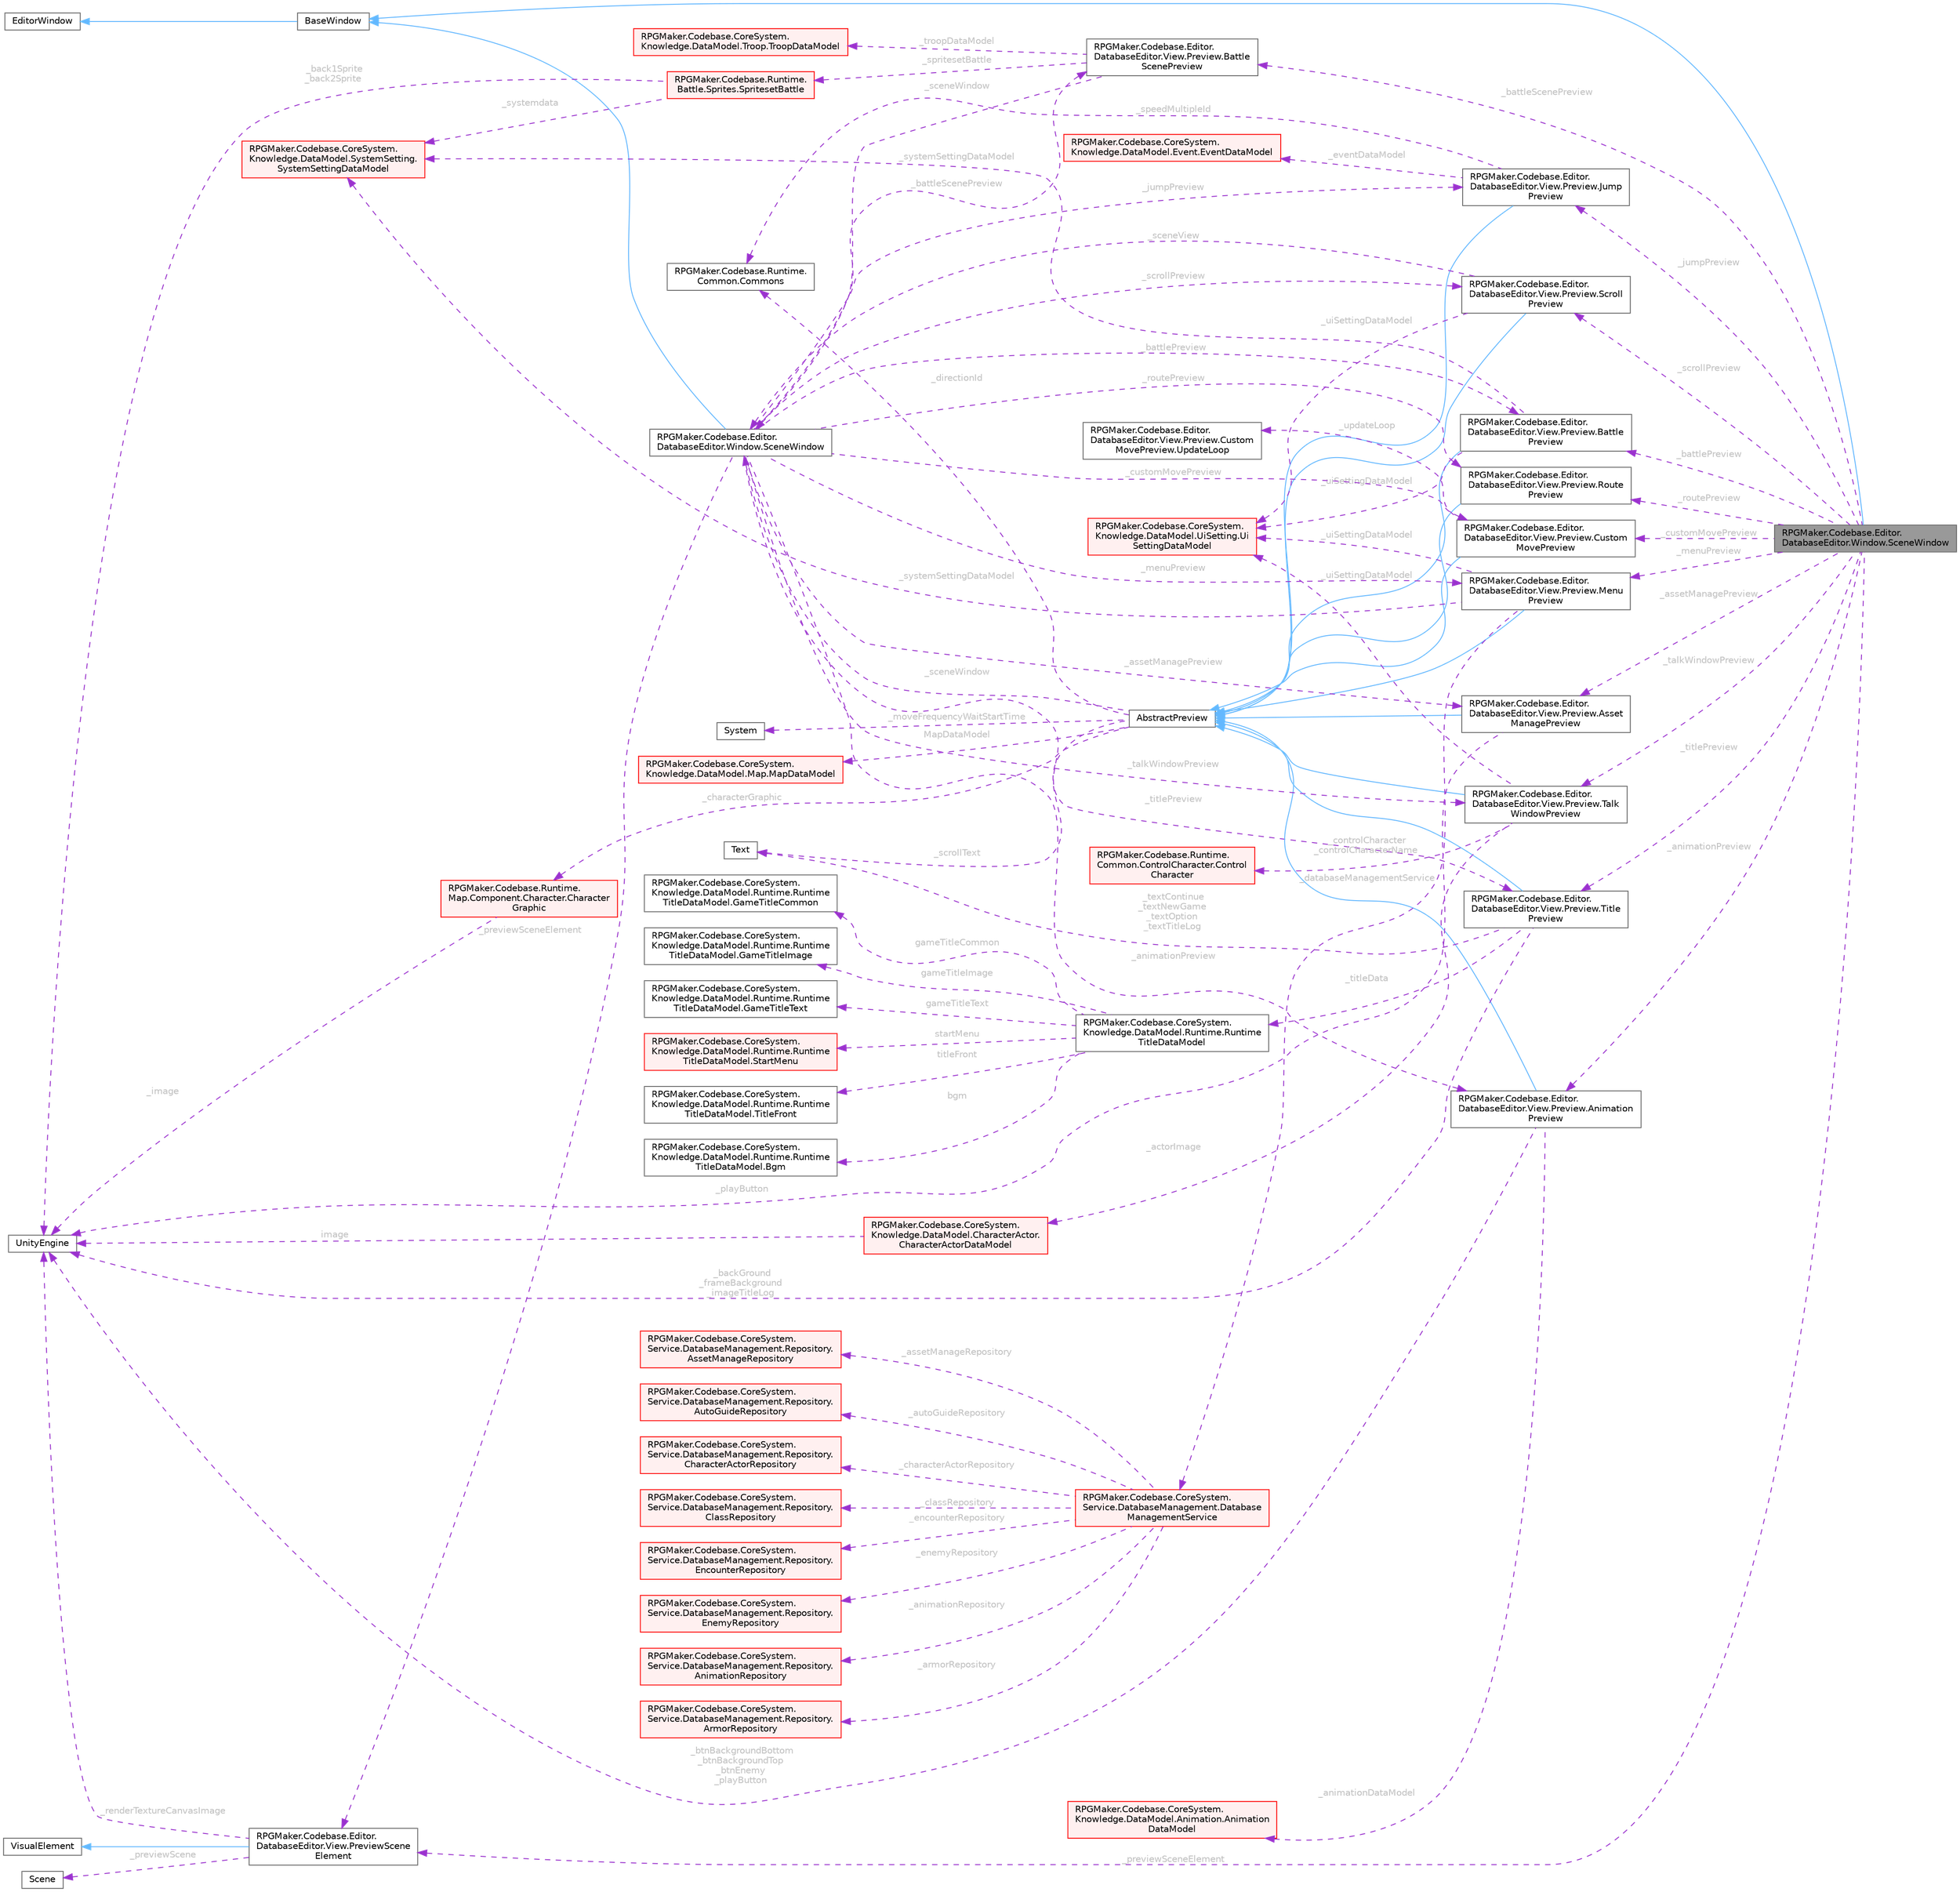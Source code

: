 digraph "RPGMaker.Codebase.Editor.DatabaseEditor.Window.SceneWindow"
{
 // LATEX_PDF_SIZE
  bgcolor="transparent";
  edge [fontname=Helvetica,fontsize=10,labelfontname=Helvetica,labelfontsize=10];
  node [fontname=Helvetica,fontsize=10,shape=box,height=0.2,width=0.4];
  rankdir="LR";
  Node1 [id="Node000001",label="RPGMaker.Codebase.Editor.\lDatabaseEditor.Window.SceneWindow",height=0.2,width=0.4,color="gray40", fillcolor="grey60", style="filled", fontcolor="black",tooltip="データベースエディター用シーンウィンドウ."];
  Node2 -> Node1 [id="edge1_Node000001_Node000002",dir="back",color="steelblue1",style="solid",tooltip=" "];
  Node2 [id="Node000002",label="BaseWindow",height=0.2,width=0.4,color="gray40", fillcolor="white", style="filled",URL="$de/d8f/class_r_p_g_maker_1_1_codebase_1_1_editor_1_1_common_1_1_base_window.html",tooltip="メニュー、ヒエラルキー、シーン、インスペクターウィンドウの基底抽象クラス."];
  Node3 -> Node2 [id="edge2_Node000002_Node000003",dir="back",color="steelblue1",style="solid",tooltip=" "];
  Node3 [id="Node000003",label="EditorWindow",height=0.2,width=0.4,color="gray40", fillcolor="white", style="filled",tooltip=" "];
  Node4 -> Node1 [id="edge3_Node000001_Node000004",dir="back",color="darkorchid3",style="dashed",tooltip=" ",label=" _titlePreview",fontcolor="grey" ];
  Node4 [id="Node000004",label="RPGMaker.Codebase.Editor.\lDatabaseEditor.View.Preview.Title\lPreview",height=0.2,width=0.4,color="gray40", fillcolor="white", style="filled",URL="$df/d87/class_r_p_g_maker_1_1_codebase_1_1_editor_1_1_database_editor_1_1_view_1_1_preview_1_1_title_preview.html",tooltip="タイトル用のプレビュー"];
  Node5 -> Node4 [id="edge4_Node000004_Node000005",dir="back",color="steelblue1",style="solid",tooltip=" "];
  Node5 [id="Node000005",label="AbstractPreview",height=0.2,width=0.4,color="gray40", fillcolor="white", style="filled",URL="$d3/dfd/class_r_p_g_maker_1_1_codebase_1_1_editor_1_1_database_editor_1_1_view_1_1_preview_1_1_abstract_preview.html",tooltip=" "];
  Node6 -> Node5 [id="edge5_Node000005_Node000006",dir="back",color="darkorchid3",style="dashed",tooltip=" ",label=" _characterGraphic",fontcolor="grey" ];
  Node6 [id="Node000006",label="RPGMaker.Codebase.Runtime.\lMap.Component.Character.Character\lGraphic",height=0.2,width=0.4,color="red", fillcolor="#FFF0F0", style="filled",URL="$da/d44/class_r_p_g_maker_1_1_codebase_1_1_runtime_1_1_map_1_1_component_1_1_character_1_1_character_graphic.html",tooltip="キャラクター・グラフィック"];
  Node9 -> Node6 [id="edge6_Node000006_Node000009",dir="back",color="darkorchid3",style="dashed",tooltip=" ",label=" _image",fontcolor="grey" ];
  Node9 [id="Node000009",label="UnityEngine",height=0.2,width=0.4,color="gray40", fillcolor="white", style="filled",tooltip=" "];
  Node10 -> Node5 [id="edge7_Node000005_Node000010",dir="back",color="darkorchid3",style="dashed",tooltip=" ",label=" _sceneWindow",fontcolor="grey" ];
  Node10 [id="Node000010",label="RPGMaker.Codebase.Editor.\lDatabaseEditor.Window.SceneWindow",height=0.2,width=0.4,color="gray40", fillcolor="white", style="filled",URL="$de/d38/class_r_p_g_maker_1_1_codebase_1_1_editor_1_1_database_editor_1_1_window_1_1_scene_window.html",tooltip="データベースエディター用シーンウィンドウ."];
  Node2 -> Node10 [id="edge8_Node000010_Node000002",dir="back",color="steelblue1",style="solid",tooltip=" "];
  Node4 -> Node10 [id="edge9_Node000010_Node000004",dir="back",color="darkorchid3",style="dashed",tooltip=" ",label=" _titlePreview",fontcolor="grey" ];
  Node11 -> Node10 [id="edge10_Node000010_Node000011",dir="back",color="darkorchid3",style="dashed",tooltip=" ",label=" _assetManagePreview",fontcolor="grey" ];
  Node11 [id="Node000011",label="RPGMaker.Codebase.Editor.\lDatabaseEditor.View.Preview.Asset\lManagePreview",height=0.2,width=0.4,color="gray40", fillcolor="white", style="filled",URL="$d1/d66/class_r_p_g_maker_1_1_codebase_1_1_editor_1_1_database_editor_1_1_view_1_1_preview_1_1_asset_manage_preview.html",tooltip=" "];
  Node5 -> Node11 [id="edge11_Node000011_Node000005",dir="back",color="steelblue1",style="solid",tooltip=" "];
  Node9 -> Node11 [id="edge12_Node000011_Node000009",dir="back",color="darkorchid3",style="dashed",tooltip=" ",label=" _playButton",fontcolor="grey" ];
  Node12 -> Node10 [id="edge13_Node000010_Node000012",dir="back",color="darkorchid3",style="dashed",tooltip=" ",label=" _menuPreview",fontcolor="grey" ];
  Node12 [id="Node000012",label="RPGMaker.Codebase.Editor.\lDatabaseEditor.View.Preview.Menu\lPreview",height=0.2,width=0.4,color="gray40", fillcolor="white", style="filled",URL="$d8/dc3/class_r_p_g_maker_1_1_codebase_1_1_editor_1_1_database_editor_1_1_view_1_1_preview_1_1_menu_preview.html",tooltip="タイトル用のプレビュー"];
  Node5 -> Node12 [id="edge14_Node000012_Node000005",dir="back",color="steelblue1",style="solid",tooltip=" "];
  Node13 -> Node12 [id="edge15_Node000012_Node000013",dir="back",color="darkorchid3",style="dashed",tooltip=" ",label=" _databaseManagementService",fontcolor="grey" ];
  Node13 [id="Node000013",label="RPGMaker.Codebase.CoreSystem.\lService.DatabaseManagement.Database\lManagementService",height=0.2,width=0.4,color="red", fillcolor="#FFF0F0", style="filled",URL="$db/db0/class_r_p_g_maker_1_1_codebase_1_1_core_system_1_1_service_1_1_database_management_1_1_database_management_service.html",tooltip=" "];
  Node14 -> Node13 [id="edge16_Node000013_Node000014",dir="back",color="darkorchid3",style="dashed",tooltip=" ",label=" _animationRepository",fontcolor="grey" ];
  Node14 [id="Node000014",label="RPGMaker.Codebase.CoreSystem.\lService.DatabaseManagement.Repository.\lAnimationRepository",height=0.2,width=0.4,color="red", fillcolor="#FFF0F0", style="filled",URL="$d5/deb/class_r_p_g_maker_1_1_codebase_1_1_core_system_1_1_service_1_1_database_management_1_1_repository_1_1_animation_repository.html",tooltip=" "];
  Node16 -> Node13 [id="edge17_Node000013_Node000016",dir="back",color="darkorchid3",style="dashed",tooltip=" ",label=" _armorRepository",fontcolor="grey" ];
  Node16 [id="Node000016",label="RPGMaker.Codebase.CoreSystem.\lService.DatabaseManagement.Repository.\lArmorRepository",height=0.2,width=0.4,color="red", fillcolor="#FFF0F0", style="filled",URL="$d5/d5e/class_r_p_g_maker_1_1_codebase_1_1_core_system_1_1_service_1_1_database_management_1_1_repository_1_1_armor_repository.html",tooltip=" "];
  Node18 -> Node13 [id="edge18_Node000013_Node000018",dir="back",color="darkorchid3",style="dashed",tooltip=" ",label=" _assetManageRepository",fontcolor="grey" ];
  Node18 [id="Node000018",label="RPGMaker.Codebase.CoreSystem.\lService.DatabaseManagement.Repository.\lAssetManageRepository",height=0.2,width=0.4,color="red", fillcolor="#FFF0F0", style="filled",URL="$d7/db3/class_r_p_g_maker_1_1_codebase_1_1_core_system_1_1_service_1_1_database_management_1_1_repository_1_1_asset_manage_repository.html",tooltip=" "];
  Node20 -> Node13 [id="edge19_Node000013_Node000020",dir="back",color="darkorchid3",style="dashed",tooltip=" ",label=" _autoGuideRepository",fontcolor="grey" ];
  Node20 [id="Node000020",label="RPGMaker.Codebase.CoreSystem.\lService.DatabaseManagement.Repository.\lAutoGuideRepository",height=0.2,width=0.4,color="red", fillcolor="#FFF0F0", style="filled",URL="$dc/d23/class_r_p_g_maker_1_1_codebase_1_1_core_system_1_1_service_1_1_database_management_1_1_repository_1_1_auto_guide_repository.html",tooltip=" "];
  Node22 -> Node13 [id="edge20_Node000013_Node000022",dir="back",color="darkorchid3",style="dashed",tooltip=" ",label=" _characterActorRepository",fontcolor="grey" ];
  Node22 [id="Node000022",label="RPGMaker.Codebase.CoreSystem.\lService.DatabaseManagement.Repository.\lCharacterActorRepository",height=0.2,width=0.4,color="red", fillcolor="#FFF0F0", style="filled",URL="$dc/d27/class_r_p_g_maker_1_1_codebase_1_1_core_system_1_1_service_1_1_database_management_1_1_repositor67544213d6af3013901ca89c3e4d5d21.html",tooltip=" "];
  Node24 -> Node13 [id="edge21_Node000013_Node000024",dir="back",color="darkorchid3",style="dashed",tooltip=" ",label=" _classRepository",fontcolor="grey" ];
  Node24 [id="Node000024",label="RPGMaker.Codebase.CoreSystem.\lService.DatabaseManagement.Repository.\lClassRepository",height=0.2,width=0.4,color="red", fillcolor="#FFF0F0", style="filled",URL="$d5/df3/class_r_p_g_maker_1_1_codebase_1_1_core_system_1_1_service_1_1_database_management_1_1_repository_1_1_class_repository.html",tooltip=" "];
  Node26 -> Node13 [id="edge22_Node000013_Node000026",dir="back",color="darkorchid3",style="dashed",tooltip=" ",label=" _encounterRepository",fontcolor="grey" ];
  Node26 [id="Node000026",label="RPGMaker.Codebase.CoreSystem.\lService.DatabaseManagement.Repository.\lEncounterRepository",height=0.2,width=0.4,color="red", fillcolor="#FFF0F0", style="filled",URL="$d3/dae/class_r_p_g_maker_1_1_codebase_1_1_core_system_1_1_service_1_1_database_management_1_1_repository_1_1_encounter_repository.html",tooltip=" "];
  Node28 -> Node13 [id="edge23_Node000013_Node000028",dir="back",color="darkorchid3",style="dashed",tooltip=" ",label=" _enemyRepository",fontcolor="grey" ];
  Node28 [id="Node000028",label="RPGMaker.Codebase.CoreSystem.\lService.DatabaseManagement.Repository.\lEnemyRepository",height=0.2,width=0.4,color="red", fillcolor="#FFF0F0", style="filled",URL="$d4/d59/class_r_p_g_maker_1_1_codebase_1_1_core_system_1_1_service_1_1_database_management_1_1_repository_1_1_enemy_repository.html",tooltip=" "];
  Node49 -> Node12 [id="edge24_Node000012_Node000049",dir="back",color="darkorchid3",style="dashed",tooltip=" ",label=" _systemSettingDataModel",fontcolor="grey" ];
  Node49 [id="Node000049",label="RPGMaker.Codebase.CoreSystem.\lKnowledge.DataModel.SystemSetting.\lSystemSettingDataModel",height=0.2,width=0.4,color="red", fillcolor="#FFF0F0", style="filled",URL="$d0/dd2/class_r_p_g_maker_1_1_codebase_1_1_core_system_1_1_knowledge_1_1_data_model_1_1_system_setting_1_1_system_setting_data_model.html",tooltip="システム設定データ・モデル"];
  Node57 -> Node12 [id="edge25_Node000012_Node000057",dir="back",color="darkorchid3",style="dashed",tooltip=" ",label=" _uiSettingDataModel",fontcolor="grey" ];
  Node57 [id="Node000057",label="RPGMaker.Codebase.CoreSystem.\lKnowledge.DataModel.UiSetting.Ui\lSettingDataModel",height=0.2,width=0.4,color="red", fillcolor="#FFF0F0", style="filled",URL="$db/dd5/class_r_p_g_maker_1_1_codebase_1_1_core_system_1_1_knowledge_1_1_data_model_1_1_ui_setting_1_1_ui_setting_data_model.html",tooltip="ユーザー・インターフェース・設定データ・モデル"];
  Node67 -> Node10 [id="edge26_Node000010_Node000067",dir="back",color="darkorchid3",style="dashed",tooltip=" ",label=" _battlePreview",fontcolor="grey" ];
  Node67 [id="Node000067",label="RPGMaker.Codebase.Editor.\lDatabaseEditor.View.Preview.Battle\lPreview",height=0.2,width=0.4,color="gray40", fillcolor="white", style="filled",URL="$d5/dc1/class_r_p_g_maker_1_1_codebase_1_1_editor_1_1_database_editor_1_1_view_1_1_preview_1_1_battle_preview.html",tooltip="ゲーム用のプレビュー"];
  Node5 -> Node67 [id="edge27_Node000067_Node000005",dir="back",color="steelblue1",style="solid",tooltip=" "];
  Node57 -> Node67 [id="edge28_Node000067_Node000057",dir="back",color="darkorchid3",style="dashed",tooltip=" ",label=" _uiSettingDataModel",fontcolor="grey" ];
  Node49 -> Node67 [id="edge29_Node000067_Node000049",dir="back",color="darkorchid3",style="dashed",tooltip=" ",label=" _systemSettingDataModel",fontcolor="grey" ];
  Node68 -> Node10 [id="edge30_Node000010_Node000068",dir="back",color="darkorchid3",style="dashed",tooltip=" ",label=" _battleScenePreview",fontcolor="grey" ];
  Node68 [id="Node000068",label="RPGMaker.Codebase.Editor.\lDatabaseEditor.View.Preview.Battle\lScenePreview",height=0.2,width=0.4,color="gray40", fillcolor="white", style="filled",URL="$d4/dea/class_r_p_g_maker_1_1_codebase_1_1_editor_1_1_database_editor_1_1_view_1_1_preview_1_1_battle_scene_preview.html",tooltip="バトルシーン用のプレビュー"];
  Node69 -> Node68 [id="edge31_Node000068_Node000069",dir="back",color="darkorchid3",style="dashed",tooltip=" ",label=" _spritesetBattle",fontcolor="grey" ];
  Node69 [id="Node000069",label="RPGMaker.Codebase.Runtime.\lBattle.Sprites.SpritesetBattle",height=0.2,width=0.4,color="red", fillcolor="#FFF0F0", style="filled",URL="$de/ddd/class_r_p_g_maker_1_1_codebase_1_1_runtime_1_1_battle_1_1_sprites_1_1_spriteset_battle.html",tooltip="戦闘シーン用のスプライトセット。[背景][アクター][敵キャラ]を含む Unite用に作り替えている"];
  Node9 -> Node69 [id="edge32_Node000069_Node000009",dir="back",color="darkorchid3",style="dashed",tooltip=" ",label=" _back1Sprite\n_back2Sprite",fontcolor="grey" ];
  Node49 -> Node69 [id="edge33_Node000069_Node000049",dir="back",color="darkorchid3",style="dashed",tooltip=" ",label=" _systemdata",fontcolor="grey" ];
  Node103 -> Node68 [id="edge34_Node000068_Node000103",dir="back",color="darkorchid3",style="dashed",tooltip=" ",label=" _troopDataModel",fontcolor="grey" ];
  Node103 [id="Node000103",label="RPGMaker.Codebase.CoreSystem.\lKnowledge.DataModel.Troop.TroopDataModel",height=0.2,width=0.4,color="red", fillcolor="#FFF0F0", style="filled",URL="$d6/da9/class_r_p_g_maker_1_1_codebase_1_1_core_system_1_1_knowledge_1_1_data_model_1_1_troop_1_1_troop_data_model.html",tooltip="部隊データ・モデル"];
  Node10 -> Node68 [id="edge35_Node000068_Node000010",dir="back",color="darkorchid3",style="dashed",tooltip=" ",label=" _sceneWindow",fontcolor="grey" ];
  Node104 -> Node10 [id="edge36_Node000010_Node000104",dir="back",color="darkorchid3",style="dashed",tooltip=" ",label=" _talkWindowPreview",fontcolor="grey" ];
  Node104 [id="Node000104",label="RPGMaker.Codebase.Editor.\lDatabaseEditor.View.Preview.Talk\lWindowPreview",height=0.2,width=0.4,color="gray40", fillcolor="white", style="filled",URL="$dd/da6/class_r_p_g_maker_1_1_codebase_1_1_editor_1_1_database_editor_1_1_view_1_1_preview_1_1_talk_window_preview.html",tooltip="会話ウィンドウ用のプレビュー"];
  Node5 -> Node104 [id="edge37_Node000104_Node000005",dir="back",color="steelblue1",style="solid",tooltip=" "];
  Node57 -> Node104 [id="edge38_Node000104_Node000057",dir="back",color="darkorchid3",style="dashed",tooltip=" ",label=" _uiSettingDataModel",fontcolor="grey" ];
  Node105 -> Node104 [id="edge39_Node000104_Node000105",dir="back",color="darkorchid3",style="dashed",tooltip=" ",label=" _actorImage",fontcolor="grey" ];
  Node105 [id="Node000105",label="RPGMaker.Codebase.CoreSystem.\lKnowledge.DataModel.CharacterActor.\lCharacterActorDataModel",height=0.2,width=0.4,color="red", fillcolor="#FFF0F0", style="filled",URL="$de/d3a/class_r_p_g_maker_1_1_codebase_1_1_core_system_1_1_knowledge_1_1_data_model_1_1_character_actor_1_1_character_actor_data_model.html",tooltip="😁 キャラクター・アクター・データ・モデル"];
  Node9 -> Node105 [id="edge40_Node000105_Node000009",dir="back",color="darkorchid3",style="dashed",tooltip=" ",label=" image",fontcolor="grey" ];
  Node107 -> Node104 [id="edge41_Node000104_Node000107",dir="back",color="darkorchid3",style="dashed",tooltip=" ",label=" _controlCharacter\n_controlCharacterName",fontcolor="grey" ];
  Node107 [id="Node000107",label="RPGMaker.Codebase.Runtime.\lCommon.ControlCharacter.Control\lCharacter",height=0.2,width=0.4,color="red", fillcolor="#FFF0F0", style="filled",URL="$d2/dcb/class_r_p_g_maker_1_1_codebase_1_1_runtime_1_1_common_1_1_control_character_1_1_control_character.html",tooltip="制御キャラクター"];
  Node112 -> Node10 [id="edge42_Node000010_Node000112",dir="back",color="darkorchid3",style="dashed",tooltip=" ",label=" _scrollPreview",fontcolor="grey" ];
  Node112 [id="Node000112",label="RPGMaker.Codebase.Editor.\lDatabaseEditor.View.Preview.Scroll\lPreview",height=0.2,width=0.4,color="gray40", fillcolor="white", style="filled",URL="$d3/d80/class_r_p_g_maker_1_1_codebase_1_1_editor_1_1_database_editor_1_1_view_1_1_preview_1_1_scroll_preview.html",tooltip=" "];
  Node5 -> Node112 [id="edge43_Node000112_Node000005",dir="back",color="steelblue1",style="solid",tooltip=" "];
  Node10 -> Node112 [id="edge44_Node000112_Node000010",dir="back",color="darkorchid3",style="dashed",tooltip=" ",label=" _sceneView",fontcolor="grey" ];
  Node57 -> Node112 [id="edge45_Node000112_Node000057",dir="back",color="darkorchid3",style="dashed",tooltip=" ",label=" _uiSettingDataModel",fontcolor="grey" ];
  Node113 -> Node10 [id="edge46_Node000010_Node000113",dir="back",color="darkorchid3",style="dashed",tooltip=" ",label=" _jumpPreview",fontcolor="grey" ];
  Node113 [id="Node000113",label="RPGMaker.Codebase.Editor.\lDatabaseEditor.View.Preview.Jump\lPreview",height=0.2,width=0.4,color="gray40", fillcolor="white", style="filled",URL="$da/d33/class_r_p_g_maker_1_1_codebase_1_1_editor_1_1_database_editor_1_1_view_1_1_preview_1_1_jump_preview.html",tooltip="イベントコマンド『ジャンプ』のプレビュー。"];
  Node5 -> Node113 [id="edge47_Node000113_Node000005",dir="back",color="steelblue1",style="solid",tooltip=" "];
  Node114 -> Node113 [id="edge48_Node000113_Node000114",dir="back",color="darkorchid3",style="dashed",tooltip=" ",label=" _speedMultipleId",fontcolor="grey" ];
  Node114 [id="Node000114",label="RPGMaker.Codebase.Runtime.\lCommon.Commons",height=0.2,width=0.4,color="gray40", fillcolor="white", style="filled",URL="$d8/d0e/class_r_p_g_maker_1_1_codebase_1_1_runtime_1_1_common_1_1_commons.html",tooltip="Runtime, Editorのプレビュー, EditorのUIで共用するもの。"];
  Node115 -> Node113 [id="edge49_Node000113_Node000115",dir="back",color="darkorchid3",style="dashed",tooltip=" ",label=" _eventDataModel",fontcolor="grey" ];
  Node115 [id="Node000115",label="RPGMaker.Codebase.CoreSystem.\lKnowledge.DataModel.Event.EventDataModel",height=0.2,width=0.4,color="red", fillcolor="#FFF0F0", style="filled",URL="$d3/d9a/class_r_p_g_maker_1_1_codebase_1_1_core_system_1_1_knowledge_1_1_data_model_1_1_event_1_1_event_data_model.html",tooltip="😁 イベント・データ・モデル"];
  Node116 -> Node10 [id="edge50_Node000010_Node000116",dir="back",color="darkorchid3",style="dashed",tooltip=" ",label=" _routePreview",fontcolor="grey" ];
  Node116 [id="Node000116",label="RPGMaker.Codebase.Editor.\lDatabaseEditor.View.Preview.Route\lPreview",height=0.2,width=0.4,color="gray40", fillcolor="white", style="filled",URL="$d1/d5c/class_r_p_g_maker_1_1_codebase_1_1_editor_1_1_database_editor_1_1_view_1_1_preview_1_1_route_preview.html",tooltip=" "];
  Node5 -> Node116 [id="edge51_Node000116_Node000005",dir="back",color="steelblue1",style="solid",tooltip=" "];
  Node117 -> Node10 [id="edge52_Node000010_Node000117",dir="back",color="darkorchid3",style="dashed",tooltip=" ",label=" _animationPreview",fontcolor="grey" ];
  Node117 [id="Node000117",label="RPGMaker.Codebase.Editor.\lDatabaseEditor.View.Preview.Animation\lPreview",height=0.2,width=0.4,color="gray40", fillcolor="white", style="filled",URL="$d3/dc8/class_r_p_g_maker_1_1_codebase_1_1_editor_1_1_database_editor_1_1_view_1_1_preview_1_1_animation_preview.html",tooltip=" "];
  Node5 -> Node117 [id="edge53_Node000117_Node000005",dir="back",color="steelblue1",style="solid",tooltip=" "];
  Node9 -> Node117 [id="edge54_Node000117_Node000009",dir="back",color="darkorchid3",style="dashed",tooltip=" ",label=" _btnBackgroundBottom\n_btnBackgroundTop\n_btnEnemy\n_playButton",fontcolor="grey" ];
  Node118 -> Node117 [id="edge55_Node000117_Node000118",dir="back",color="darkorchid3",style="dashed",tooltip=" ",label=" _animationDataModel",fontcolor="grey" ];
  Node118 [id="Node000118",label="RPGMaker.Codebase.CoreSystem.\lKnowledge.DataModel.Animation.Animation\lDataModel",height=0.2,width=0.4,color="red", fillcolor="#FFF0F0", style="filled",URL="$db/dab/class_r_p_g_maker_1_1_codebase_1_1_core_system_1_1_knowledge_1_1_data_model_1_1_animation_1_1_animation_data_model.html",tooltip="😁 アニメーション・データ・モデル"];
  Node119 -> Node10 [id="edge56_Node000010_Node000119",dir="back",color="darkorchid3",style="dashed",tooltip=" ",label=" _customMovePreview",fontcolor="grey" ];
  Node119 [id="Node000119",label="RPGMaker.Codebase.Editor.\lDatabaseEditor.View.Preview.Custom\lMovePreview",height=0.2,width=0.4,color="gray40", fillcolor="white", style="filled",URL="$d3/dc0/class_r_p_g_maker_1_1_codebase_1_1_editor_1_1_database_editor_1_1_view_1_1_preview_1_1_custom_move_preview.html",tooltip=" "];
  Node5 -> Node119 [id="edge57_Node000119_Node000005",dir="back",color="steelblue1",style="solid",tooltip=" "];
  Node120 -> Node119 [id="edge58_Node000119_Node000120",dir="back",color="darkorchid3",style="dashed",tooltip=" ",label=" _updateLoop",fontcolor="grey" ];
  Node120 [id="Node000120",label="RPGMaker.Codebase.Editor.\lDatabaseEditor.View.Preview.Custom\lMovePreview.UpdateLoop",height=0.2,width=0.4,color="gray40", fillcolor="white", style="filled",URL="$db/df0/class_r_p_g_maker_1_1_codebase_1_1_editor_1_1_database_editor_1_1_view_1_1_preview_1_1_custom_move_preview_1_1_update_loop.html",tooltip=" "];
  Node121 -> Node10 [id="edge59_Node000010_Node000121",dir="back",color="darkorchid3",style="dashed",tooltip=" ",label=" _previewSceneElement",fontcolor="grey" ];
  Node121 [id="Node000121",label="RPGMaker.Codebase.Editor.\lDatabaseEditor.View.PreviewScene\lElement",height=0.2,width=0.4,color="gray40", fillcolor="white", style="filled",URL="$d1/d39/class_r_p_g_maker_1_1_codebase_1_1_editor_1_1_database_editor_1_1_view_1_1_preview_scene_element.html",tooltip="プレビューシーンを持ったVisualElement。"];
  Node122 -> Node121 [id="edge60_Node000121_Node000122",dir="back",color="steelblue1",style="solid",tooltip=" "];
  Node122 [id="Node000122",label="VisualElement",height=0.2,width=0.4,color="gray40", fillcolor="white", style="filled",tooltip=" "];
  Node123 -> Node121 [id="edge61_Node000121_Node000123",dir="back",color="darkorchid3",style="dashed",tooltip=" ",label=" _previewScene",fontcolor="grey" ];
  Node123 [id="Node000123",label="Scene",height=0.2,width=0.4,color="gray40", fillcolor="white", style="filled",tooltip=" "];
  Node9 -> Node121 [id="edge62_Node000121_Node000009",dir="back",color="darkorchid3",style="dashed",tooltip=" ",label=" _renderTextureCanvasImage",fontcolor="grey" ];
  Node109 -> Node5 [id="edge63_Node000005_Node000109",dir="back",color="darkorchid3",style="dashed",tooltip=" ",label=" _scrollText",fontcolor="grey" ];
  Node109 [id="Node000109",label="Text",height=0.2,width=0.4,color="gray40", fillcolor="white", style="filled",tooltip=" "];
  Node114 -> Node5 [id="edge64_Node000005_Node000114",dir="back",color="darkorchid3",style="dashed",tooltip=" ",label=" _directionId",fontcolor="grey" ];
  Node124 -> Node5 [id="edge65_Node000005_Node000124",dir="back",color="darkorchid3",style="dashed",tooltip=" ",label=" _moveFrequencyWaitStartTime",fontcolor="grey" ];
  Node124 [id="Node000124",label="System",height=0.2,width=0.4,color="gray40", fillcolor="white", style="filled",tooltip=" "];
  Node125 -> Node5 [id="edge66_Node000005_Node000125",dir="back",color="darkorchid3",style="dashed",tooltip=" ",label=" MapDataModel",fontcolor="grey" ];
  Node125 [id="Node000125",label="RPGMaker.Codebase.CoreSystem.\lKnowledge.DataModel.Map.MapDataModel",height=0.2,width=0.4,color="red", fillcolor="#FFF0F0", style="filled",URL="$d8/d51/class_r_p_g_maker_1_1_codebase_1_1_core_system_1_1_knowledge_1_1_data_model_1_1_map_1_1_map_data_model.html",tooltip="😁 マップ・データ・モデル"];
  Node9 -> Node4 [id="edge67_Node000004_Node000009",dir="back",color="darkorchid3",style="dashed",tooltip=" ",label=" _backGround\n_frameBackground\n_imageTitleLog",fontcolor="grey" ];
  Node109 -> Node4 [id="edge68_Node000004_Node000109",dir="back",color="darkorchid3",style="dashed",tooltip=" ",label=" _textContinue\n_textNewGame\n_textOption\n_textTitleLog",fontcolor="grey" ];
  Node130 -> Node4 [id="edge69_Node000004_Node000130",dir="back",color="darkorchid3",style="dashed",tooltip=" ",label=" _titleData",fontcolor="grey" ];
  Node130 [id="Node000130",label="RPGMaker.Codebase.CoreSystem.\lKnowledge.DataModel.Runtime.Runtime\lTitleDataModel",height=0.2,width=0.4,color="gray40", fillcolor="white", style="filled",URL="$d7/da2/class_r_p_g_maker_1_1_codebase_1_1_core_system_1_1_knowledge_1_1_data_model_1_1_runtime_1_1_runtime_title_data_model.html",tooltip="実行時タイトル・データ・モデル"];
  Node131 -> Node130 [id="edge70_Node000130_Node000131",dir="back",color="darkorchid3",style="dashed",tooltip=" ",label=" bgm",fontcolor="grey" ];
  Node131 [id="Node000131",label="RPGMaker.Codebase.CoreSystem.\lKnowledge.DataModel.Runtime.Runtime\lTitleDataModel.Bgm",height=0.2,width=0.4,color="gray40", fillcolor="white", style="filled",URL="$d7/d29/class_r_p_g_maker_1_1_codebase_1_1_core_system_1_1_knowledge_1_1_data_model_1_1_runtime_1_1_runtime_title_data_model_1_1_bgm.html",tooltip=" "];
  Node132 -> Node130 [id="edge71_Node000130_Node000132",dir="back",color="darkorchid3",style="dashed",tooltip=" ",label=" gameTitleCommon",fontcolor="grey" ];
  Node132 [id="Node000132",label="RPGMaker.Codebase.CoreSystem.\lKnowledge.DataModel.Runtime.Runtime\lTitleDataModel.GameTitleCommon",height=0.2,width=0.4,color="gray40", fillcolor="white", style="filled",URL="$d7/d9f/class_r_p_g_maker_1_1_codebase_1_1_core_system_1_1_knowledge_1_1_data_model_1_1_runtime_1_1_runtb074bf3068689fc7f970101bf5a7539e.html",tooltip=" "];
  Node133 -> Node130 [id="edge72_Node000130_Node000133",dir="back",color="darkorchid3",style="dashed",tooltip=" ",label=" gameTitleImage",fontcolor="grey" ];
  Node133 [id="Node000133",label="RPGMaker.Codebase.CoreSystem.\lKnowledge.DataModel.Runtime.Runtime\lTitleDataModel.GameTitleImage",height=0.2,width=0.4,color="gray40", fillcolor="white", style="filled",URL="$d1/d05/class_r_p_g_maker_1_1_codebase_1_1_core_system_1_1_knowledge_1_1_data_model_1_1_runtime_1_1_runt63450857d5c1b059f2effacc4ba76fdb.html",tooltip=" "];
  Node134 -> Node130 [id="edge73_Node000130_Node000134",dir="back",color="darkorchid3",style="dashed",tooltip=" ",label=" gameTitleText",fontcolor="grey" ];
  Node134 [id="Node000134",label="RPGMaker.Codebase.CoreSystem.\lKnowledge.DataModel.Runtime.Runtime\lTitleDataModel.GameTitleText",height=0.2,width=0.4,color="gray40", fillcolor="white", style="filled",URL="$d2/d40/class_r_p_g_maker_1_1_codebase_1_1_core_system_1_1_knowledge_1_1_data_model_1_1_runtime_1_1_runt52048978f7dd1138cea3e2eee0d94e25.html",tooltip=" "];
  Node135 -> Node130 [id="edge74_Node000130_Node000135",dir="back",color="darkorchid3",style="dashed",tooltip=" ",label=" startMenu",fontcolor="grey" ];
  Node135 [id="Node000135",label="RPGMaker.Codebase.CoreSystem.\lKnowledge.DataModel.Runtime.Runtime\lTitleDataModel.StartMenu",height=0.2,width=0.4,color="red", fillcolor="#FFF0F0", style="filled",URL="$d0/dde/class_r_p_g_maker_1_1_codebase_1_1_core_system_1_1_knowledge_1_1_data_model_1_1_runtime_1_1_runtcb56bd03a66e05d0237cc4ee69d0efb6.html",tooltip=" "];
  Node141 -> Node130 [id="edge75_Node000130_Node000141",dir="back",color="darkorchid3",style="dashed",tooltip=" ",label=" titleFront",fontcolor="grey" ];
  Node141 [id="Node000141",label="RPGMaker.Codebase.CoreSystem.\lKnowledge.DataModel.Runtime.Runtime\lTitleDataModel.TitleFront",height=0.2,width=0.4,color="gray40", fillcolor="white", style="filled",URL="$dd/da3/class_r_p_g_maker_1_1_codebase_1_1_core_system_1_1_knowledge_1_1_data_model_1_1_runtime_1_1_runt29723d80f14ecabf4cf2e1546a891e09.html",tooltip=" "];
  Node11 -> Node1 [id="edge76_Node000001_Node000011",dir="back",color="darkorchid3",style="dashed",tooltip=" ",label=" _assetManagePreview",fontcolor="grey" ];
  Node12 -> Node1 [id="edge77_Node000001_Node000012",dir="back",color="darkorchid3",style="dashed",tooltip=" ",label=" _menuPreview",fontcolor="grey" ];
  Node67 -> Node1 [id="edge78_Node000001_Node000067",dir="back",color="darkorchid3",style="dashed",tooltip=" ",label=" _battlePreview",fontcolor="grey" ];
  Node68 -> Node1 [id="edge79_Node000001_Node000068",dir="back",color="darkorchid3",style="dashed",tooltip=" ",label=" _battleScenePreview",fontcolor="grey" ];
  Node104 -> Node1 [id="edge80_Node000001_Node000104",dir="back",color="darkorchid3",style="dashed",tooltip=" ",label=" _talkWindowPreview",fontcolor="grey" ];
  Node112 -> Node1 [id="edge81_Node000001_Node000112",dir="back",color="darkorchid3",style="dashed",tooltip=" ",label=" _scrollPreview",fontcolor="grey" ];
  Node113 -> Node1 [id="edge82_Node000001_Node000113",dir="back",color="darkorchid3",style="dashed",tooltip=" ",label=" _jumpPreview",fontcolor="grey" ];
  Node116 -> Node1 [id="edge83_Node000001_Node000116",dir="back",color="darkorchid3",style="dashed",tooltip=" ",label=" _routePreview",fontcolor="grey" ];
  Node117 -> Node1 [id="edge84_Node000001_Node000117",dir="back",color="darkorchid3",style="dashed",tooltip=" ",label=" _animationPreview",fontcolor="grey" ];
  Node119 -> Node1 [id="edge85_Node000001_Node000119",dir="back",color="darkorchid3",style="dashed",tooltip=" ",label=" _customMovePreview",fontcolor="grey" ];
  Node121 -> Node1 [id="edge86_Node000001_Node000121",dir="back",color="darkorchid3",style="dashed",tooltip=" ",label=" _previewSceneElement",fontcolor="grey" ];
}
